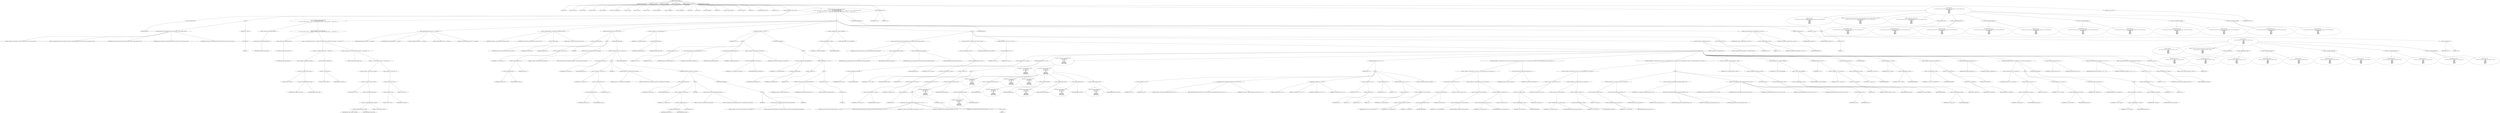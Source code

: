 digraph hostapd_notif_assoc {  
"1000122" [label = "(METHOD,hostapd_notif_assoc)" ]
"1000123" [label = "(PARAM,hostapd_data *hapd)" ]
"1000124" [label = "(PARAM,const u8 *addr)" ]
"1000125" [label = "(PARAM,const u8 *req_ies)" ]
"1000126" [label = "(PARAM,size_t req_ies_len)" ]
"1000127" [label = "(PARAM,int reassoc)" ]
"1000128" [label = "(BLOCK,,)" ]
"1000129" [label = "(LOCAL,v10: int)" ]
"1000130" [label = "(LOCAL,v12: const u8 *)" ]
"1000131" [label = "(LOCAL,v13: size_t)" ]
"1000132" [label = "(LOCAL,v14: sta_info *)" ]
"1000133" [label = "(LOCAL,v15: sta_info *)" ]
"1000134" [label = "(LOCAL,v16: wpa_state_machine *)" ]
"1000135" [label = "(LOCAL,v17: __int64)" ]
"1000136" [label = "(LOCAL,v18: __int64)" ]
"1000137" [label = "(LOCAL,v19: __int64)" ]
"1000138" [label = "(LOCAL,v20: unsigned int)" ]
"1000139" [label = "(LOCAL,v21: unsigned int)" ]
"1000140" [label = "(LOCAL,v22: unsigned int)" ]
"1000141" [label = "(LOCAL,v23: int)" ]
"1000142" [label = "(LOCAL,v24: int)" ]
"1000143" [label = "(LOCAL,v25: unsigned int)" ]
"1000144" [label = "(LOCAL,v26: u32)" ]
"1000145" [label = "(LOCAL,v27: wpa_state_machine *)" ]
"1000146" [label = "(LOCAL,v28: wpa_event)" ]
"1000147" [label = "(LOCAL,v29: u8 *)" ]
"1000148" [label = "(LOCAL,elems: ieee802_11_elems)" ]
"1000149" [label = "(LOCAL,eid: u8 [ 1112 ])" ]
"1000150" [label = "(CONTROL_STRUCTURE,if ( !addr ),if ( !addr ))" ]
"1000151" [label = "(<operator>.logicalNot,!addr)" ]
"1000152" [label = "(IDENTIFIER,addr,!addr)" ]
"1000153" [label = "(BLOCK,,)" ]
"1000154" [label = "(wpa_printf,wpa_printf(2, \"hostapd_notif_assoc: Skip event with no address\", req_ies, req_ies_len, reassoc))" ]
"1000155" [label = "(LITERAL,2,wpa_printf(2, \"hostapd_notif_assoc: Skip event with no address\", req_ies, req_ies_len, reassoc))" ]
"1000156" [label = "(LITERAL,\"hostapd_notif_assoc: Skip event with no address\",wpa_printf(2, \"hostapd_notif_assoc: Skip event with no address\", req_ies, req_ies_len, reassoc))" ]
"1000157" [label = "(IDENTIFIER,req_ies,wpa_printf(2, \"hostapd_notif_assoc: Skip event with no address\", req_ies, req_ies_len, reassoc))" ]
"1000158" [label = "(IDENTIFIER,req_ies_len,wpa_printf(2, \"hostapd_notif_assoc: Skip event with no address\", req_ies, req_ies_len, reassoc))" ]
"1000159" [label = "(IDENTIFIER,reassoc,wpa_printf(2, \"hostapd_notif_assoc: Skip event with no address\", req_ies, req_ies_len, reassoc))" ]
"1000160" [label = "(RETURN,return -1;,return -1;)" ]
"1000161" [label = "(<operator>.minus,-1)" ]
"1000162" [label = "(LITERAL,1,-1)" ]
"1000163" [label = "(CONTROL_STRUCTURE,if ( !is_multicast_ether_addr(addr)\n    && !is_zero_ether_addr_0(addr)\n    && *(_DWORD *)hapd->own_addr ^ *(_DWORD *)addr | (unsigned __int16)(*(_WORD *)&hapd->own_addr[4] ^ *((_WORD *)addr + 2)) ),if ( !is_multicast_ether_addr(addr)\n    && !is_zero_ether_addr_0(addr)\n    && *(_DWORD *)hapd->own_addr ^ *(_DWORD *)addr | (unsigned __int16)(*(_WORD *)&hapd->own_addr[4] ^ *((_WORD *)addr + 2)) ))" ]
"1000164" [label = "(<operator>.logicalAnd,!is_multicast_ether_addr(addr)\n    && !is_zero_ether_addr_0(addr)\n    && *(_DWORD *)hapd->own_addr ^ *(_DWORD *)addr | (unsigned __int16)(*(_WORD *)&hapd->own_addr[4] ^ *((_WORD *)addr + 2)))" ]
"1000165" [label = "(<operator>.logicalNot,!is_multicast_ether_addr(addr))" ]
"1000166" [label = "(is_multicast_ether_addr,is_multicast_ether_addr(addr))" ]
"1000167" [label = "(IDENTIFIER,addr,is_multicast_ether_addr(addr))" ]
"1000168" [label = "(<operator>.logicalAnd,!is_zero_ether_addr_0(addr)\n    && *(_DWORD *)hapd->own_addr ^ *(_DWORD *)addr | (unsigned __int16)(*(_WORD *)&hapd->own_addr[4] ^ *((_WORD *)addr + 2)))" ]
"1000169" [label = "(<operator>.logicalNot,!is_zero_ether_addr_0(addr))" ]
"1000170" [label = "(is_zero_ether_addr_0,is_zero_ether_addr_0(addr))" ]
"1000171" [label = "(IDENTIFIER,addr,is_zero_ether_addr_0(addr))" ]
"1000172" [label = "(<operator>.or,*(_DWORD *)hapd->own_addr ^ *(_DWORD *)addr | (unsigned __int16)(*(_WORD *)&hapd->own_addr[4] ^ *((_WORD *)addr + 2)))" ]
"1000173" [label = "(<operator>.or,*(_DWORD *)hapd->own_addr ^ *(_DWORD *)addr)" ]
"1000174" [label = "(<operator>.indirection,*(_DWORD *)hapd->own_addr)" ]
"1000175" [label = "(<operator>.cast,(_DWORD *)hapd->own_addr)" ]
"1000176" [label = "(UNKNOWN,_DWORD *,_DWORD *)" ]
"1000177" [label = "(<operator>.indirectFieldAccess,hapd->own_addr)" ]
"1000178" [label = "(IDENTIFIER,hapd,(_DWORD *)hapd->own_addr)" ]
"1000179" [label = "(FIELD_IDENTIFIER,own_addr,own_addr)" ]
"1000180" [label = "(<operator>.indirection,*(_DWORD *)addr)" ]
"1000181" [label = "(<operator>.cast,(_DWORD *)addr)" ]
"1000182" [label = "(UNKNOWN,_DWORD *,_DWORD *)" ]
"1000183" [label = "(IDENTIFIER,addr,(_DWORD *)addr)" ]
"1000184" [label = "(<operator>.cast,(unsigned __int16)(*(_WORD *)&hapd->own_addr[4] ^ *((_WORD *)addr + 2)))" ]
"1000185" [label = "(UNKNOWN,unsigned __int16,unsigned __int16)" ]
"1000186" [label = "(<operator>.or,*(_WORD *)&hapd->own_addr[4] ^ *((_WORD *)addr + 2))" ]
"1000187" [label = "(<operator>.indirection,*(_WORD *)&hapd->own_addr[4])" ]
"1000188" [label = "(<operator>.cast,(_WORD *)&hapd->own_addr[4])" ]
"1000189" [label = "(UNKNOWN,_WORD *,_WORD *)" ]
"1000190" [label = "(<operator>.addressOf,&hapd->own_addr[4])" ]
"1000191" [label = "(<operator>.indirectIndexAccess,hapd->own_addr[4])" ]
"1000192" [label = "(<operator>.indirectFieldAccess,hapd->own_addr)" ]
"1000193" [label = "(IDENTIFIER,hapd,(_WORD *)&hapd->own_addr[4])" ]
"1000194" [label = "(FIELD_IDENTIFIER,own_addr,own_addr)" ]
"1000195" [label = "(LITERAL,4,(_WORD *)&hapd->own_addr[4])" ]
"1000196" [label = "(<operator>.indirection,*((_WORD *)addr + 2))" ]
"1000197" [label = "(<operator>.addition,(_WORD *)addr + 2)" ]
"1000198" [label = "(<operator>.cast,(_WORD *)addr)" ]
"1000199" [label = "(UNKNOWN,_WORD *,_WORD *)" ]
"1000200" [label = "(IDENTIFIER,addr,(_WORD *)addr)" ]
"1000201" [label = "(LITERAL,2,(_WORD *)addr + 2)" ]
"1000202" [label = "(BLOCK,,)" ]
"1000203" [label = "(hostapd_logger,hostapd_logger(hapd, addr, 1u, 2, \"associated\"))" ]
"1000204" [label = "(IDENTIFIER,hapd,hostapd_logger(hapd, addr, 1u, 2, \"associated\"))" ]
"1000205" [label = "(IDENTIFIER,addr,hostapd_logger(hapd, addr, 1u, 2, \"associated\"))" ]
"1000206" [label = "(LITERAL,1u,hostapd_logger(hapd, addr, 1u, 2, \"associated\"))" ]
"1000207" [label = "(LITERAL,2,hostapd_logger(hapd, addr, 1u, 2, \"associated\"))" ]
"1000208" [label = "(LITERAL,\"associated\",hostapd_logger(hapd, addr, 1u, 2, \"associated\"))" ]
"1000209" [label = "(ieee802_11_parse_elems,ieee802_11_parse_elems(req_ies, req_ies_len, &elems, 0))" ]
"1000210" [label = "(IDENTIFIER,req_ies,ieee802_11_parse_elems(req_ies, req_ies_len, &elems, 0))" ]
"1000211" [label = "(IDENTIFIER,req_ies_len,ieee802_11_parse_elems(req_ies, req_ies_len, &elems, 0))" ]
"1000212" [label = "(<operator>.addressOf,&elems)" ]
"1000213" [label = "(IDENTIFIER,elems,ieee802_11_parse_elems(req_ies, req_ies_len, &elems, 0))" ]
"1000214" [label = "(LITERAL,0,ieee802_11_parse_elems(req_ies, req_ies_len, &elems, 0))" ]
"1000215" [label = "(CONTROL_STRUCTURE,if ( elems.wps_ie ),if ( elems.wps_ie ))" ]
"1000216" [label = "(<operator>.fieldAccess,elems.wps_ie)" ]
"1000217" [label = "(IDENTIFIER,elems,if ( elems.wps_ie ))" ]
"1000218" [label = "(FIELD_IDENTIFIER,wps_ie,wps_ie)" ]
"1000219" [label = "(BLOCK,,)" ]
"1000220" [label = "(<operator>.assignment,v12 = elems.wps_ie - 2)" ]
"1000221" [label = "(IDENTIFIER,v12,v12 = elems.wps_ie - 2)" ]
"1000222" [label = "(<operator>.subtraction,elems.wps_ie - 2)" ]
"1000223" [label = "(<operator>.fieldAccess,elems.wps_ie)" ]
"1000224" [label = "(IDENTIFIER,elems,elems.wps_ie - 2)" ]
"1000225" [label = "(FIELD_IDENTIFIER,wps_ie,wps_ie)" ]
"1000226" [label = "(LITERAL,2,elems.wps_ie - 2)" ]
"1000227" [label = "(IDENTIFIER,L,)" ]
"1000228" [label = "(wpa_printf,wpa_printf(2, \"STA included WPS IE in (Re)AssocReq\"))" ]
"1000229" [label = "(LITERAL,2,wpa_printf(2, \"STA included WPS IE in (Re)AssocReq\"))" ]
"1000230" [label = "(LITERAL,\"STA included WPS IE in (Re)AssocReq\",wpa_printf(2, \"STA included WPS IE in (Re)AssocReq\"))" ]
"1000231" [label = "(CONTROL_STRUCTURE,else,else)" ]
"1000232" [label = "(CONTROL_STRUCTURE,if ( elems.rsn_ie ),if ( elems.rsn_ie ))" ]
"1000233" [label = "(<operator>.fieldAccess,elems.rsn_ie)" ]
"1000234" [label = "(IDENTIFIER,elems,if ( elems.rsn_ie ))" ]
"1000235" [label = "(FIELD_IDENTIFIER,rsn_ie,rsn_ie)" ]
"1000236" [label = "(BLOCK,,)" ]
"1000237" [label = "(<operator>.assignment,v12 = elems.rsn_ie - 2)" ]
"1000238" [label = "(IDENTIFIER,v12,v12 = elems.rsn_ie - 2)" ]
"1000239" [label = "(<operator>.subtraction,elems.rsn_ie - 2)" ]
"1000240" [label = "(<operator>.fieldAccess,elems.rsn_ie)" ]
"1000241" [label = "(IDENTIFIER,elems,elems.rsn_ie - 2)" ]
"1000242" [label = "(FIELD_IDENTIFIER,rsn_ie,rsn_ie)" ]
"1000243" [label = "(LITERAL,2,elems.rsn_ie - 2)" ]
"1000244" [label = "(IDENTIFIER,L,)" ]
"1000245" [label = "(wpa_printf,wpa_printf(2, \"STA included RSN IE in (Re)AssocReq\"))" ]
"1000246" [label = "(LITERAL,2,wpa_printf(2, \"STA included RSN IE in (Re)AssocReq\"))" ]
"1000247" [label = "(LITERAL,\"STA included RSN IE in (Re)AssocReq\",wpa_printf(2, \"STA included RSN IE in (Re)AssocReq\"))" ]
"1000248" [label = "(CONTROL_STRUCTURE,else,else)" ]
"1000249" [label = "(CONTROL_STRUCTURE,if ( elems.wpa_ie ),if ( elems.wpa_ie ))" ]
"1000250" [label = "(<operator>.fieldAccess,elems.wpa_ie)" ]
"1000251" [label = "(IDENTIFIER,elems,if ( elems.wpa_ie ))" ]
"1000252" [label = "(FIELD_IDENTIFIER,wpa_ie,wpa_ie)" ]
"1000253" [label = "(BLOCK,,)" ]
"1000254" [label = "(<operator>.assignment,v12 = elems.wpa_ie - 2)" ]
"1000255" [label = "(IDENTIFIER,v12,v12 = elems.wpa_ie - 2)" ]
"1000256" [label = "(<operator>.subtraction,elems.wpa_ie - 2)" ]
"1000257" [label = "(<operator>.fieldAccess,elems.wpa_ie)" ]
"1000258" [label = "(IDENTIFIER,elems,elems.wpa_ie - 2)" ]
"1000259" [label = "(FIELD_IDENTIFIER,wpa_ie,wpa_ie)" ]
"1000260" [label = "(LITERAL,2,elems.wpa_ie - 2)" ]
"1000261" [label = "(IDENTIFIER,L,)" ]
"1000262" [label = "(wpa_printf,wpa_printf(2, \"STA included WPA IE in (Re)AssocReq\"))" ]
"1000263" [label = "(LITERAL,2,wpa_printf(2, \"STA included WPA IE in (Re)AssocReq\"))" ]
"1000264" [label = "(LITERAL,\"STA included WPA IE in (Re)AssocReq\",wpa_printf(2, \"STA included WPA IE in (Re)AssocReq\"))" ]
"1000265" [label = "(CONTROL_STRUCTURE,else,else)" ]
"1000266" [label = "(BLOCK,,)" ]
"1000267" [label = "(IDENTIFIER,L,)" ]
"1000268" [label = "(wpa_printf,wpa_printf(2, \"STA did not include WPS/RSN/WPA IE in (Re)AssocReq\"))" ]
"1000269" [label = "(LITERAL,2,wpa_printf(2, \"STA did not include WPS/RSN/WPA IE in (Re)AssocReq\"))" ]
"1000270" [label = "(LITERAL,\"STA did not include WPS/RSN/WPA IE in (Re)AssocReq\",wpa_printf(2, \"STA did not include WPS/RSN/WPA IE in (Re)AssocReq\"))" ]
"1000271" [label = "(IDENTIFIER,L,)" ]
"1000272" [label = "(<operator>.assignment,v14 = ap_get_sta(hapd, addr))" ]
"1000273" [label = "(IDENTIFIER,v14,v14 = ap_get_sta(hapd, addr))" ]
"1000274" [label = "(ap_get_sta,ap_get_sta(hapd, addr))" ]
"1000275" [label = "(IDENTIFIER,hapd,ap_get_sta(hapd, addr))" ]
"1000276" [label = "(IDENTIFIER,addr,ap_get_sta(hapd, addr))" ]
"1000277" [label = "(CONTROL_STRUCTURE,if ( v14 ),if ( v14 ))" ]
"1000278" [label = "(IDENTIFIER,v14,if ( v14 ))" ]
"1000279" [label = "(BLOCK,,)" ]
"1000280" [label = "(<operator>.assignment,v15 = v14)" ]
"1000281" [label = "(IDENTIFIER,v15,v15 = v14)" ]
"1000282" [label = "(IDENTIFIER,v14,v15 = v14)" ]
"1000283" [label = "(ap_sta_no_session_timeout,ap_sta_no_session_timeout(hapd, v14))" ]
"1000284" [label = "(IDENTIFIER,hapd,ap_sta_no_session_timeout(hapd, v14))" ]
"1000285" [label = "(IDENTIFIER,v14,ap_sta_no_session_timeout(hapd, v14))" ]
"1000286" [label = "(accounting_sta_stop,accounting_sta_stop(hapd, v15))" ]
"1000287" [label = "(IDENTIFIER,hapd,accounting_sta_stop(hapd, v15))" ]
"1000288" [label = "(IDENTIFIER,v15,accounting_sta_stop(hapd, v15))" ]
"1000289" [label = "(<operator>.assignment,v15->timeout_next = STA_NULLFUNC)" ]
"1000290" [label = "(<operator>.indirectFieldAccess,v15->timeout_next)" ]
"1000291" [label = "(IDENTIFIER,v15,v15->timeout_next = STA_NULLFUNC)" ]
"1000292" [label = "(FIELD_IDENTIFIER,timeout_next,timeout_next)" ]
"1000293" [label = "(IDENTIFIER,STA_NULLFUNC,v15->timeout_next = STA_NULLFUNC)" ]
"1000294" [label = "(CONTROL_STRUCTURE,else,else)" ]
"1000295" [label = "(BLOCK,,)" ]
"1000296" [label = "(<operator>.assignment,v15 = ap_sta_add(hapd, addr))" ]
"1000297" [label = "(IDENTIFIER,v15,v15 = ap_sta_add(hapd, addr))" ]
"1000298" [label = "(ap_sta_add,ap_sta_add(hapd, addr))" ]
"1000299" [label = "(IDENTIFIER,hapd,ap_sta_add(hapd, addr))" ]
"1000300" [label = "(IDENTIFIER,addr,ap_sta_add(hapd, addr))" ]
"1000301" [label = "(CONTROL_STRUCTURE,if ( !v15 ),if ( !v15 ))" ]
"1000302" [label = "(<operator>.logicalNot,!v15)" ]
"1000303" [label = "(IDENTIFIER,v15,!v15)" ]
"1000304" [label = "(BLOCK,,)" ]
"1000305" [label = "(hostapd_drv_sta_disassoc,hostapd_drv_sta_disassoc(hapd, addr, 5))" ]
"1000306" [label = "(IDENTIFIER,hapd,hostapd_drv_sta_disassoc(hapd, addr, 5))" ]
"1000307" [label = "(IDENTIFIER,addr,hostapd_drv_sta_disassoc(hapd, addr, 5))" ]
"1000308" [label = "(LITERAL,5,hostapd_drv_sta_disassoc(hapd, addr, 5))" ]
"1000309" [label = "(RETURN,return -1;,return -1;)" ]
"1000310" [label = "(<operator>.minus,-1)" ]
"1000311" [label = "(LITERAL,1,-1)" ]
"1000312" [label = "(<operators>.assignmentAnd,v15->flags &= 0xFFFECFFF)" ]
"1000313" [label = "(<operator>.indirectFieldAccess,v15->flags)" ]
"1000314" [label = "(IDENTIFIER,v15,v15->flags &= 0xFFFECFFF)" ]
"1000315" [label = "(FIELD_IDENTIFIER,flags,flags)" ]
"1000316" [label = "(LITERAL,0xFFFECFFF,v15->flags &= 0xFFFECFFF)" ]
"1000317" [label = "(BLOCK,,)" ]
"1000318" [label = "(ap_copy_sta_supp_op_classes,ap_copy_sta_supp_op_classes(v15, elems.supp_op_classes, elems.supp_op_classes_len))" ]
"1000319" [label = "(IDENTIFIER,v15,ap_copy_sta_supp_op_classes(v15, elems.supp_op_classes, elems.supp_op_classes_len))" ]
"1000320" [label = "(<operator>.fieldAccess,elems.supp_op_classes)" ]
"1000321" [label = "(IDENTIFIER,elems,ap_copy_sta_supp_op_classes(v15, elems.supp_op_classes, elems.supp_op_classes_len))" ]
"1000322" [label = "(FIELD_IDENTIFIER,supp_op_classes,supp_op_classes)" ]
"1000323" [label = "(<operator>.fieldAccess,elems.supp_op_classes_len)" ]
"1000324" [label = "(IDENTIFIER,elems,ap_copy_sta_supp_op_classes(v15, elems.supp_op_classes, elems.supp_op_classes_len))" ]
"1000325" [label = "(FIELD_IDENTIFIER,supp_op_classes_len,supp_op_classes_len)" ]
"1000326" [label = "(CONTROL_STRUCTURE,if ( !hapd->conf->wpa ),if ( !hapd->conf->wpa ))" ]
"1000327" [label = "(<operator>.logicalNot,!hapd->conf->wpa)" ]
"1000328" [label = "(<operator>.indirectFieldAccess,hapd->conf->wpa)" ]
"1000329" [label = "(<operator>.indirectFieldAccess,hapd->conf)" ]
"1000330" [label = "(IDENTIFIER,hapd,!hapd->conf->wpa)" ]
"1000331" [label = "(FIELD_IDENTIFIER,conf,conf)" ]
"1000332" [label = "(FIELD_IDENTIFIER,wpa,wpa)" ]
"1000333" [label = "(CONTROL_STRUCTURE,goto LABEL_42;,goto LABEL_42;)" ]
"1000334" [label = "(CONTROL_STRUCTURE,if ( v12 && v13 ),if ( v12 && v13 ))" ]
"1000335" [label = "(<operator>.logicalAnd,v12 && v13)" ]
"1000336" [label = "(IDENTIFIER,v12,v12 && v13)" ]
"1000337" [label = "(IDENTIFIER,v13,v12 && v13)" ]
"1000338" [label = "(BLOCK,,)" ]
"1000339" [label = "(<operator>.assignment,v16 = v15->wpa_sm)" ]
"1000340" [label = "(IDENTIFIER,v16,v16 = v15->wpa_sm)" ]
"1000341" [label = "(<operator>.indirectFieldAccess,v15->wpa_sm)" ]
"1000342" [label = "(IDENTIFIER,v15,v16 = v15->wpa_sm)" ]
"1000343" [label = "(FIELD_IDENTIFIER,wpa_sm,wpa_sm)" ]
"1000344" [label = "(CONTROL_STRUCTURE,if ( !v16 ),if ( !v16 ))" ]
"1000345" [label = "(<operator>.logicalNot,!v16)" ]
"1000346" [label = "(IDENTIFIER,v16,!v16)" ]
"1000347" [label = "(BLOCK,,)" ]
"1000348" [label = "(<operator>.assignment,v15->wpa_sm = v16)" ]
"1000349" [label = "(<operator>.indirectFieldAccess,v15->wpa_sm)" ]
"1000350" [label = "(IDENTIFIER,v15,v15->wpa_sm = v16)" ]
"1000351" [label = "(FIELD_IDENTIFIER,wpa_sm,wpa_sm)" ]
"1000352" [label = "(IDENTIFIER,v16,v15->wpa_sm = v16)" ]
"1000353" [label = "(CONTROL_STRUCTURE,if ( !v16 ),if ( !v16 ))" ]
"1000354" [label = "(<operator>.logicalNot,!v16)" ]
"1000355" [label = "(IDENTIFIER,v16,!v16)" ]
"1000356" [label = "(BLOCK,,)" ]
"1000357" [label = "(wpa_printf,wpa_printf(5, \"Failed to initialize WPA state machine\", v17, v18, v19))" ]
"1000358" [label = "(LITERAL,5,wpa_printf(5, \"Failed to initialize WPA state machine\", v17, v18, v19))" ]
"1000359" [label = "(LITERAL,\"Failed to initialize WPA state machine\",wpa_printf(5, \"Failed to initialize WPA state machine\", v17, v18, v19))" ]
"1000360" [label = "(IDENTIFIER,v17,wpa_printf(5, \"Failed to initialize WPA state machine\", v17, v18, v19))" ]
"1000361" [label = "(IDENTIFIER,v18,wpa_printf(5, \"Failed to initialize WPA state machine\", v17, v18, v19))" ]
"1000362" [label = "(IDENTIFIER,v19,wpa_printf(5, \"Failed to initialize WPA state machine\", v17, v18, v19))" ]
"1000363" [label = "(RETURN,return -1;,return -1;)" ]
"1000364" [label = "(<operator>.minus,-1)" ]
"1000365" [label = "(LITERAL,1,-1)" ]
"1000366" [label = "(<operator>.assignment,v20 = wpa_validate_wpa_ie(\n                hapd->wpa_auth,\n                v16,\n                hapd->iface->freq,\n                v12,\n                v13,\n                elems.mdie,\n                elems.mdie_len,\n                elems.owe_dh,\n                elems.owe_dh_len))" ]
"1000367" [label = "(IDENTIFIER,v20,v20 = wpa_validate_wpa_ie(\n                hapd->wpa_auth,\n                v16,\n                hapd->iface->freq,\n                v12,\n                v13,\n                elems.mdie,\n                elems.mdie_len,\n                elems.owe_dh,\n                elems.owe_dh_len))" ]
"1000368" [label = "(wpa_validate_wpa_ie,wpa_validate_wpa_ie(\n                hapd->wpa_auth,\n                v16,\n                hapd->iface->freq,\n                v12,\n                v13,\n                elems.mdie,\n                elems.mdie_len,\n                elems.owe_dh,\n                elems.owe_dh_len))" ]
"1000369" [label = "(<operator>.indirectFieldAccess,hapd->wpa_auth)" ]
"1000370" [label = "(IDENTIFIER,hapd,wpa_validate_wpa_ie(\n                hapd->wpa_auth,\n                v16,\n                hapd->iface->freq,\n                v12,\n                v13,\n                elems.mdie,\n                elems.mdie_len,\n                elems.owe_dh,\n                elems.owe_dh_len))" ]
"1000371" [label = "(FIELD_IDENTIFIER,wpa_auth,wpa_auth)" ]
"1000372" [label = "(IDENTIFIER,v16,wpa_validate_wpa_ie(\n                hapd->wpa_auth,\n                v16,\n                hapd->iface->freq,\n                v12,\n                v13,\n                elems.mdie,\n                elems.mdie_len,\n                elems.owe_dh,\n                elems.owe_dh_len))" ]
"1000373" [label = "(<operator>.indirectFieldAccess,hapd->iface->freq)" ]
"1000374" [label = "(<operator>.indirectFieldAccess,hapd->iface)" ]
"1000375" [label = "(IDENTIFIER,hapd,wpa_validate_wpa_ie(\n                hapd->wpa_auth,\n                v16,\n                hapd->iface->freq,\n                v12,\n                v13,\n                elems.mdie,\n                elems.mdie_len,\n                elems.owe_dh,\n                elems.owe_dh_len))" ]
"1000376" [label = "(FIELD_IDENTIFIER,iface,iface)" ]
"1000377" [label = "(FIELD_IDENTIFIER,freq,freq)" ]
"1000378" [label = "(IDENTIFIER,v12,wpa_validate_wpa_ie(\n                hapd->wpa_auth,\n                v16,\n                hapd->iface->freq,\n                v12,\n                v13,\n                elems.mdie,\n                elems.mdie_len,\n                elems.owe_dh,\n                elems.owe_dh_len))" ]
"1000379" [label = "(IDENTIFIER,v13,wpa_validate_wpa_ie(\n                hapd->wpa_auth,\n                v16,\n                hapd->iface->freq,\n                v12,\n                v13,\n                elems.mdie,\n                elems.mdie_len,\n                elems.owe_dh,\n                elems.owe_dh_len))" ]
"1000380" [label = "(<operator>.fieldAccess,elems.mdie)" ]
"1000381" [label = "(IDENTIFIER,elems,wpa_validate_wpa_ie(\n                hapd->wpa_auth,\n                v16,\n                hapd->iface->freq,\n                v12,\n                v13,\n                elems.mdie,\n                elems.mdie_len,\n                elems.owe_dh,\n                elems.owe_dh_len))" ]
"1000382" [label = "(FIELD_IDENTIFIER,mdie,mdie)" ]
"1000383" [label = "(<operator>.fieldAccess,elems.mdie_len)" ]
"1000384" [label = "(IDENTIFIER,elems,wpa_validate_wpa_ie(\n                hapd->wpa_auth,\n                v16,\n                hapd->iface->freq,\n                v12,\n                v13,\n                elems.mdie,\n                elems.mdie_len,\n                elems.owe_dh,\n                elems.owe_dh_len))" ]
"1000385" [label = "(FIELD_IDENTIFIER,mdie_len,mdie_len)" ]
"1000386" [label = "(<operator>.fieldAccess,elems.owe_dh)" ]
"1000387" [label = "(IDENTIFIER,elems,wpa_validate_wpa_ie(\n                hapd->wpa_auth,\n                v16,\n                hapd->iface->freq,\n                v12,\n                v13,\n                elems.mdie,\n                elems.mdie_len,\n                elems.owe_dh,\n                elems.owe_dh_len))" ]
"1000388" [label = "(FIELD_IDENTIFIER,owe_dh,owe_dh)" ]
"1000389" [label = "(<operator>.fieldAccess,elems.owe_dh_len)" ]
"1000390" [label = "(IDENTIFIER,elems,wpa_validate_wpa_ie(\n                hapd->wpa_auth,\n                v16,\n                hapd->iface->freq,\n                v12,\n                v13,\n                elems.mdie,\n                elems.mdie_len,\n                elems.owe_dh,\n                elems.owe_dh_len))" ]
"1000391" [label = "(FIELD_IDENTIFIER,owe_dh_len,owe_dh_len)" ]
"1000392" [label = "(CONTROL_STRUCTURE,if ( v20 ),if ( v20 ))" ]
"1000393" [label = "(IDENTIFIER,v20,if ( v20 ))" ]
"1000394" [label = "(BLOCK,,)" ]
"1000395" [label = "(<operator>.assignment,v21 = v20)" ]
"1000396" [label = "(IDENTIFIER,v21,v21 = v20)" ]
"1000397" [label = "(IDENTIFIER,v20,v21 = v20)" ]
"1000398" [label = "(wpa_printf,wpa_printf(2, \"WPA/RSN information element rejected? (res %u)\", v20))" ]
"1000399" [label = "(LITERAL,2,wpa_printf(2, \"WPA/RSN information element rejected? (res %u)\", v20))" ]
"1000400" [label = "(LITERAL,\"WPA/RSN information element rejected? (res %u)\",wpa_printf(2, \"WPA/RSN information element rejected? (res %u)\", v20))" ]
"1000401" [label = "(IDENTIFIER,v20,wpa_printf(2, \"WPA/RSN information element rejected? (res %u)\", v20))" ]
"1000402" [label = "(wpa_hexdump,wpa_hexdump(2, \"IE\", v12, v13))" ]
"1000403" [label = "(LITERAL,2,wpa_hexdump(2, \"IE\", v12, v13))" ]
"1000404" [label = "(LITERAL,\"IE\",wpa_hexdump(2, \"IE\", v12, v13))" ]
"1000405" [label = "(IDENTIFIER,v12,wpa_hexdump(2, \"IE\", v12, v13))" ]
"1000406" [label = "(IDENTIFIER,v13,wpa_hexdump(2, \"IE\", v12, v13))" ]
"1000407" [label = "(<operator>.assignment,v22 = v21 - 2)" ]
"1000408" [label = "(IDENTIFIER,v22,v22 = v21 - 2)" ]
"1000409" [label = "(<operator>.subtraction,v21 - 2)" ]
"1000410" [label = "(IDENTIFIER,v21,v21 - 2)" ]
"1000411" [label = "(LITERAL,2,v21 - 2)" ]
"1000412" [label = "(<operator>.assignment,v23 = 13)" ]
"1000413" [label = "(IDENTIFIER,v23,v23 = 13)" ]
"1000414" [label = "(LITERAL,13,v23 = 13)" ]
"1000415" [label = "(CONTROL_STRUCTURE,if ( v22 < 7 ),if ( v22 < 7 ))" ]
"1000416" [label = "(<operator>.lessThan,v22 < 7)" ]
"1000417" [label = "(IDENTIFIER,v22,v22 < 7)" ]
"1000418" [label = "(LITERAL,7,v22 < 7)" ]
"1000419" [label = "(<operator>.assignment,v23 = dword_47F730[v22])" ]
"1000420" [label = "(IDENTIFIER,v23,v23 = dword_47F730[v22])" ]
"1000421" [label = "(<operator>.indirectIndexAccess,dword_47F730[v22])" ]
"1000422" [label = "(IDENTIFIER,dword_47F730,v23 = dword_47F730[v22])" ]
"1000423" [label = "(IDENTIFIER,v22,v23 = dword_47F730[v22])" ]
"1000424" [label = "(CONTROL_STRUCTURE,goto LABEL_30;,goto LABEL_30;)" ]
"1000425" [label = "(CONTROL_STRUCTURE,if ( (v15->flags & 0x402) == 1026 && !v15->sa_query_timed_out && v15->sa_query_count > 0 ),if ( (v15->flags & 0x402) == 1026 && !v15->sa_query_timed_out && v15->sa_query_count > 0 ))" ]
"1000426" [label = "(<operator>.logicalAnd,(v15->flags & 0x402) == 1026 && !v15->sa_query_timed_out && v15->sa_query_count > 0)" ]
"1000427" [label = "(<operator>.equals,(v15->flags & 0x402) == 1026)" ]
"1000428" [label = "(<operator>.and,v15->flags & 0x402)" ]
"1000429" [label = "(<operator>.indirectFieldAccess,v15->flags)" ]
"1000430" [label = "(IDENTIFIER,v15,v15->flags & 0x402)" ]
"1000431" [label = "(FIELD_IDENTIFIER,flags,flags)" ]
"1000432" [label = "(LITERAL,0x402,v15->flags & 0x402)" ]
"1000433" [label = "(LITERAL,1026,(v15->flags & 0x402) == 1026)" ]
"1000434" [label = "(<operator>.logicalAnd,!v15->sa_query_timed_out && v15->sa_query_count > 0)" ]
"1000435" [label = "(<operator>.logicalNot,!v15->sa_query_timed_out)" ]
"1000436" [label = "(<operator>.indirectFieldAccess,v15->sa_query_timed_out)" ]
"1000437" [label = "(IDENTIFIER,v15,!v15->sa_query_timed_out)" ]
"1000438" [label = "(FIELD_IDENTIFIER,sa_query_timed_out,sa_query_timed_out)" ]
"1000439" [label = "(<operator>.greaterThan,v15->sa_query_count > 0)" ]
"1000440" [label = "(<operator>.indirectFieldAccess,v15->sa_query_count)" ]
"1000441" [label = "(IDENTIFIER,v15,v15->sa_query_count > 0)" ]
"1000442" [label = "(FIELD_IDENTIFIER,sa_query_count,sa_query_count)" ]
"1000443" [label = "(LITERAL,0,v15->sa_query_count > 0)" ]
"1000444" [label = "(ap_check_sa_query_timeout,ap_check_sa_query_timeout(hapd, v15))" ]
"1000445" [label = "(IDENTIFIER,hapd,ap_check_sa_query_timeout(hapd, v15))" ]
"1000446" [label = "(IDENTIFIER,v15,ap_check_sa_query_timeout(hapd, v15))" ]
"1000447" [label = "(CONTROL_STRUCTURE,if ( (v15->flags & 0x402) == 1026 && !v15->sa_query_timed_out && v15->auth_alg != 2 ),if ( (v15->flags & 0x402) == 1026 && !v15->sa_query_timed_out && v15->auth_alg != 2 ))" ]
"1000448" [label = "(<operator>.logicalAnd,(v15->flags & 0x402) == 1026 && !v15->sa_query_timed_out && v15->auth_alg != 2)" ]
"1000449" [label = "(<operator>.equals,(v15->flags & 0x402) == 1026)" ]
"1000450" [label = "(<operator>.and,v15->flags & 0x402)" ]
"1000451" [label = "(<operator>.indirectFieldAccess,v15->flags)" ]
"1000452" [label = "(IDENTIFIER,v15,v15->flags & 0x402)" ]
"1000453" [label = "(FIELD_IDENTIFIER,flags,flags)" ]
"1000454" [label = "(LITERAL,0x402,v15->flags & 0x402)" ]
"1000455" [label = "(LITERAL,1026,(v15->flags & 0x402) == 1026)" ]
"1000456" [label = "(<operator>.logicalAnd,!v15->sa_query_timed_out && v15->auth_alg != 2)" ]
"1000457" [label = "(<operator>.logicalNot,!v15->sa_query_timed_out)" ]
"1000458" [label = "(<operator>.indirectFieldAccess,v15->sa_query_timed_out)" ]
"1000459" [label = "(IDENTIFIER,v15,!v15->sa_query_timed_out)" ]
"1000460" [label = "(FIELD_IDENTIFIER,sa_query_timed_out,sa_query_timed_out)" ]
"1000461" [label = "(<operator>.notEquals,v15->auth_alg != 2)" ]
"1000462" [label = "(<operator>.indirectFieldAccess,v15->auth_alg)" ]
"1000463" [label = "(IDENTIFIER,v15,v15->auth_alg != 2)" ]
"1000464" [label = "(FIELD_IDENTIFIER,auth_alg,auth_alg)" ]
"1000465" [label = "(LITERAL,2,v15->auth_alg != 2)" ]
"1000466" [label = "(BLOCK,,)" ]
"1000467" [label = "(CONTROL_STRUCTURE,if ( !v15->sa_query_count ),if ( !v15->sa_query_count ))" ]
"1000468" [label = "(<operator>.logicalNot,!v15->sa_query_count)" ]
"1000469" [label = "(<operator>.indirectFieldAccess,v15->sa_query_count)" ]
"1000470" [label = "(IDENTIFIER,v15,!v15->sa_query_count)" ]
"1000471" [label = "(FIELD_IDENTIFIER,sa_query_count,sa_query_count)" ]
"1000472" [label = "(ap_sta_start_sa_query,ap_sta_start_sa_query(hapd, v15))" ]
"1000473" [label = "(IDENTIFIER,hapd,ap_sta_start_sa_query(hapd, v15))" ]
"1000474" [label = "(IDENTIFIER,v15,ap_sta_start_sa_query(hapd, v15))" ]
"1000475" [label = "(<operator>.assignment,v29 = hostapd_eid_assoc_comeback_time(hapd, v15, eid))" ]
"1000476" [label = "(IDENTIFIER,v29,v29 = hostapd_eid_assoc_comeback_time(hapd, v15, eid))" ]
"1000477" [label = "(hostapd_eid_assoc_comeback_time,hostapd_eid_assoc_comeback_time(hapd, v15, eid))" ]
"1000478" [label = "(IDENTIFIER,hapd,hostapd_eid_assoc_comeback_time(hapd, v15, eid))" ]
"1000479" [label = "(IDENTIFIER,v15,hostapd_eid_assoc_comeback_time(hapd, v15, eid))" ]
"1000480" [label = "(IDENTIFIER,eid,hostapd_eid_assoc_comeback_time(hapd, v15, eid))" ]
"1000481" [label = "(hostapd_sta_assoc,hostapd_sta_assoc(hapd, addr, reassoc, 0x1Eu, eid, v29 - eid))" ]
"1000482" [label = "(IDENTIFIER,hapd,hostapd_sta_assoc(hapd, addr, reassoc, 0x1Eu, eid, v29 - eid))" ]
"1000483" [label = "(IDENTIFIER,addr,hostapd_sta_assoc(hapd, addr, reassoc, 0x1Eu, eid, v29 - eid))" ]
"1000484" [label = "(IDENTIFIER,reassoc,hostapd_sta_assoc(hapd, addr, reassoc, 0x1Eu, eid, v29 - eid))" ]
"1000485" [label = "(LITERAL,0x1Eu,hostapd_sta_assoc(hapd, addr, reassoc, 0x1Eu, eid, v29 - eid))" ]
"1000486" [label = "(IDENTIFIER,eid,hostapd_sta_assoc(hapd, addr, reassoc, 0x1Eu, eid, v29 - eid))" ]
"1000487" [label = "(<operator>.subtraction,v29 - eid)" ]
"1000488" [label = "(IDENTIFIER,v29,v29 - eid)" ]
"1000489" [label = "(IDENTIFIER,eid,v29 - eid)" ]
"1000490" [label = "(RETURN,return 0;,return 0;)" ]
"1000491" [label = "(LITERAL,0,return 0;)" ]
"1000492" [label = "(<operator>.assignment,v24 = wpa_auth_uses_mfp(v15->wpa_sm))" ]
"1000493" [label = "(IDENTIFIER,v24,v24 = wpa_auth_uses_mfp(v15->wpa_sm))" ]
"1000494" [label = "(wpa_auth_uses_mfp,wpa_auth_uses_mfp(v15->wpa_sm))" ]
"1000495" [label = "(<operator>.indirectFieldAccess,v15->wpa_sm)" ]
"1000496" [label = "(IDENTIFIER,v15,wpa_auth_uses_mfp(v15->wpa_sm))" ]
"1000497" [label = "(FIELD_IDENTIFIER,wpa_sm,wpa_sm)" ]
"1000498" [label = "(<operator>.assignment,v25 = v15->flags & 0xFFFFFBFF)" ]
"1000499" [label = "(IDENTIFIER,v25,v25 = v15->flags & 0xFFFFFBFF)" ]
"1000500" [label = "(<operator>.and,v15->flags & 0xFFFFFBFF)" ]
"1000501" [label = "(<operator>.indirectFieldAccess,v15->flags)" ]
"1000502" [label = "(IDENTIFIER,v15,v15->flags & 0xFFFFFBFF)" ]
"1000503" [label = "(FIELD_IDENTIFIER,flags,flags)" ]
"1000504" [label = "(LITERAL,0xFFFFFBFF,v15->flags & 0xFFFFFBFF)" ]
"1000505" [label = "(CONTROL_STRUCTURE,if ( v24 ),if ( v24 ))" ]
"1000506" [label = "(IDENTIFIER,v24,if ( v24 ))" ]
"1000507" [label = "(<operator>.assignment,v25 = v15->flags | 0x400)" ]
"1000508" [label = "(IDENTIFIER,v25,v25 = v15->flags | 0x400)" ]
"1000509" [label = "(<operator>.or,v15->flags | 0x400)" ]
"1000510" [label = "(<operator>.indirectFieldAccess,v15->flags)" ]
"1000511" [label = "(IDENTIFIER,v15,v15->flags | 0x400)" ]
"1000512" [label = "(FIELD_IDENTIFIER,flags,flags)" ]
"1000513" [label = "(LITERAL,0x400,v15->flags | 0x400)" ]
"1000514" [label = "(<operator>.assignment,v15->flags = v25)" ]
"1000515" [label = "(<operator>.indirectFieldAccess,v15->flags)" ]
"1000516" [label = "(IDENTIFIER,v15,v15->flags = v25)" ]
"1000517" [label = "(FIELD_IDENTIFIER,flags,flags)" ]
"1000518" [label = "(IDENTIFIER,v25,v15->flags = v25)" ]
"1000519" [label = "(JUMP_TARGET,LABEL_42)" ]
"1000520" [label = "(<operator>.assignment,v26 = v15->flags)" ]
"1000521" [label = "(IDENTIFIER,v26,v26 = v15->flags)" ]
"1000522" [label = "(<operator>.indirectFieldAccess,v15->flags)" ]
"1000523" [label = "(IDENTIFIER,v15,v26 = v15->flags)" ]
"1000524" [label = "(FIELD_IDENTIFIER,flags,flags)" ]
"1000525" [label = "(<operator>.assignment,v15->flags = v26 & 0xFFF7FFFC | 3)" ]
"1000526" [label = "(<operator>.indirectFieldAccess,v15->flags)" ]
"1000527" [label = "(IDENTIFIER,v15,v15->flags = v26 & 0xFFF7FFFC | 3)" ]
"1000528" [label = "(FIELD_IDENTIFIER,flags,flags)" ]
"1000529" [label = "(<operator>.or,v26 & 0xFFF7FFFC | 3)" ]
"1000530" [label = "(<operator>.and,v26 & 0xFFF7FFFC)" ]
"1000531" [label = "(IDENTIFIER,v26,v26 & 0xFFF7FFFC)" ]
"1000532" [label = "(LITERAL,0xFFF7FFFC,v26 & 0xFFF7FFFC)" ]
"1000533" [label = "(LITERAL,3,v26 & 0xFFF7FFFC | 3)" ]
"1000534" [label = "(hostapd_set_sta_flags,hostapd_set_sta_flags(hapd, v15))" ]
"1000535" [label = "(IDENTIFIER,hapd,hostapd_set_sta_flags(hapd, v15))" ]
"1000536" [label = "(IDENTIFIER,v15,hostapd_set_sta_flags(hapd, v15))" ]
"1000537" [label = "(CONTROL_STRUCTURE,if ( reassoc && v15->auth_alg == 2 ),if ( reassoc && v15->auth_alg == 2 ))" ]
"1000538" [label = "(<operator>.logicalAnd,reassoc && v15->auth_alg == 2)" ]
"1000539" [label = "(IDENTIFIER,reassoc,reassoc && v15->auth_alg == 2)" ]
"1000540" [label = "(<operator>.equals,v15->auth_alg == 2)" ]
"1000541" [label = "(<operator>.indirectFieldAccess,v15->auth_alg)" ]
"1000542" [label = "(IDENTIFIER,v15,v15->auth_alg == 2)" ]
"1000543" [label = "(FIELD_IDENTIFIER,auth_alg,auth_alg)" ]
"1000544" [label = "(LITERAL,2,v15->auth_alg == 2)" ]
"1000545" [label = "(BLOCK,,)" ]
"1000546" [label = "(<operator>.assignment,v27 = v15->wpa_sm)" ]
"1000547" [label = "(IDENTIFIER,v27,v27 = v15->wpa_sm)" ]
"1000548" [label = "(<operator>.indirectFieldAccess,v15->wpa_sm)" ]
"1000549" [label = "(IDENTIFIER,v15,v27 = v15->wpa_sm)" ]
"1000550" [label = "(FIELD_IDENTIFIER,wpa_sm,wpa_sm)" ]
"1000551" [label = "(<operator>.assignment,v28 = WPA_ASSOC_FT)" ]
"1000552" [label = "(IDENTIFIER,v28,v28 = WPA_ASSOC_FT)" ]
"1000553" [label = "(IDENTIFIER,WPA_ASSOC_FT,v28 = WPA_ASSOC_FT)" ]
"1000554" [label = "(CONTROL_STRUCTURE,else,else)" ]
"1000555" [label = "(BLOCK,,)" ]
"1000556" [label = "(<operator>.assignment,v27 = v15->wpa_sm)" ]
"1000557" [label = "(IDENTIFIER,v27,v27 = v15->wpa_sm)" ]
"1000558" [label = "(<operator>.indirectFieldAccess,v15->wpa_sm)" ]
"1000559" [label = "(IDENTIFIER,v15,v27 = v15->wpa_sm)" ]
"1000560" [label = "(FIELD_IDENTIFIER,wpa_sm,wpa_sm)" ]
"1000561" [label = "(<operator>.assignment,v28 = WPA_ASSOC)" ]
"1000562" [label = "(IDENTIFIER,v28,v28 = WPA_ASSOC)" ]
"1000563" [label = "(IDENTIFIER,WPA_ASSOC,v28 = WPA_ASSOC)" ]
"1000564" [label = "(wpa_auth_sm_event,wpa_auth_sm_event(v27, v28))" ]
"1000565" [label = "(IDENTIFIER,v27,wpa_auth_sm_event(v27, v28))" ]
"1000566" [label = "(IDENTIFIER,v28,wpa_auth_sm_event(v27, v28))" ]
"1000567" [label = "(hostapd_new_assoc_sta,hostapd_new_assoc_sta(hapd, v15, (v26 >> 1) & 1))" ]
"1000568" [label = "(IDENTIFIER,hapd,hostapd_new_assoc_sta(hapd, v15, (v26 >> 1) & 1))" ]
"1000569" [label = "(IDENTIFIER,v15,hostapd_new_assoc_sta(hapd, v15, (v26 >> 1) & 1))" ]
"1000570" [label = "(<operator>.and,(v26 >> 1) & 1)" ]
"1000571" [label = "(<operator>.arithmeticShiftRight,v26 >> 1)" ]
"1000572" [label = "(IDENTIFIER,v26,v26 >> 1)" ]
"1000573" [label = "(LITERAL,1,v26 >> 1)" ]
"1000574" [label = "(LITERAL,1,(v26 >> 1) & 1)" ]
"1000575" [label = "(ieee802_1x_notify_port_enabled,ieee802_1x_notify_port_enabled(v15->eapol_sm, 1))" ]
"1000576" [label = "(<operator>.indirectFieldAccess,v15->eapol_sm)" ]
"1000577" [label = "(IDENTIFIER,v15,ieee802_1x_notify_port_enabled(v15->eapol_sm, 1))" ]
"1000578" [label = "(FIELD_IDENTIFIER,eapol_sm,eapol_sm)" ]
"1000579" [label = "(LITERAL,1,ieee802_1x_notify_port_enabled(v15->eapol_sm, 1))" ]
"1000580" [label = "(RETURN,return 0;,return 0;)" ]
"1000581" [label = "(LITERAL,0,return 0;)" ]
"1000582" [label = "(wpa_printf,wpa_printf(2, \"No WPA/RSN IE from STA\"))" ]
"1000583" [label = "(LITERAL,2,wpa_printf(2, \"No WPA/RSN IE from STA\"))" ]
"1000584" [label = "(LITERAL,\"No WPA/RSN IE from STA\",wpa_printf(2, \"No WPA/RSN IE from STA\"))" ]
"1000585" [label = "(<operator>.assignment,v23 = 13)" ]
"1000586" [label = "(IDENTIFIER,v23,v23 = 13)" ]
"1000587" [label = "(LITERAL,13,v23 = 13)" ]
"1000588" [label = "(JUMP_TARGET,LABEL_30)" ]
"1000589" [label = "(hostapd_drv_sta_disassoc,hostapd_drv_sta_disassoc(hapd, v15->addr, v23))" ]
"1000590" [label = "(IDENTIFIER,hapd,hostapd_drv_sta_disassoc(hapd, v15->addr, v23))" ]
"1000591" [label = "(<operator>.indirectFieldAccess,v15->addr)" ]
"1000592" [label = "(IDENTIFIER,v15,hostapd_drv_sta_disassoc(hapd, v15->addr, v23))" ]
"1000593" [label = "(FIELD_IDENTIFIER,addr,addr)" ]
"1000594" [label = "(IDENTIFIER,v23,hostapd_drv_sta_disassoc(hapd, v15->addr, v23))" ]
"1000595" [label = "(ap_free_sta,ap_free_sta(hapd, v15))" ]
"1000596" [label = "(IDENTIFIER,hapd,ap_free_sta(hapd, v15))" ]
"1000597" [label = "(IDENTIFIER,v15,ap_free_sta(hapd, v15))" ]
"1000598" [label = "(RETURN,return -1;,return -1;)" ]
"1000599" [label = "(<operator>.minus,-1)" ]
"1000600" [label = "(LITERAL,1,-1)" ]
"1000601" [label = "(CONTROL_STRUCTURE,else,else)" ]
"1000602" [label = "(BLOCK,,)" ]
"1000603" [label = "(wpa_printf,wpa_printf(\n        3,\n        \"STA %02x:%02x:%02x:%02x:%02x:%02x not allowed to connect\",\n        *addr,\n        addr[1],\n        addr[2],\n        addr[3],\n        addr[4],\n        addr[5]))" ]
"1000604" [label = "(LITERAL,3,wpa_printf(\n        3,\n        \"STA %02x:%02x:%02x:%02x:%02x:%02x not allowed to connect\",\n        *addr,\n        addr[1],\n        addr[2],\n        addr[3],\n        addr[4],\n        addr[5]))" ]
"1000605" [label = "(LITERAL,\"STA %02x:%02x:%02x:%02x:%02x:%02x not allowed to connect\",wpa_printf(\n        3,\n        \"STA %02x:%02x:%02x:%02x:%02x:%02x not allowed to connect\",\n        *addr,\n        addr[1],\n        addr[2],\n        addr[3],\n        addr[4],\n        addr[5]))" ]
"1000606" [label = "(<operator>.indirection,*addr)" ]
"1000607" [label = "(IDENTIFIER,addr,wpa_printf(\n        3,\n        \"STA %02x:%02x:%02x:%02x:%02x:%02x not allowed to connect\",\n        *addr,\n        addr[1],\n        addr[2],\n        addr[3],\n        addr[4],\n        addr[5]))" ]
"1000608" [label = "(<operator>.indirectIndexAccess,addr[1])" ]
"1000609" [label = "(IDENTIFIER,addr,wpa_printf(\n        3,\n        \"STA %02x:%02x:%02x:%02x:%02x:%02x not allowed to connect\",\n        *addr,\n        addr[1],\n        addr[2],\n        addr[3],\n        addr[4],\n        addr[5]))" ]
"1000610" [label = "(LITERAL,1,wpa_printf(\n        3,\n        \"STA %02x:%02x:%02x:%02x:%02x:%02x not allowed to connect\",\n        *addr,\n        addr[1],\n        addr[2],\n        addr[3],\n        addr[4],\n        addr[5]))" ]
"1000611" [label = "(<operator>.indirectIndexAccess,addr[2])" ]
"1000612" [label = "(IDENTIFIER,addr,wpa_printf(\n        3,\n        \"STA %02x:%02x:%02x:%02x:%02x:%02x not allowed to connect\",\n        *addr,\n        addr[1],\n        addr[2],\n        addr[3],\n        addr[4],\n        addr[5]))" ]
"1000613" [label = "(LITERAL,2,wpa_printf(\n        3,\n        \"STA %02x:%02x:%02x:%02x:%02x:%02x not allowed to connect\",\n        *addr,\n        addr[1],\n        addr[2],\n        addr[3],\n        addr[4],\n        addr[5]))" ]
"1000614" [label = "(<operator>.indirectIndexAccess,addr[3])" ]
"1000615" [label = "(IDENTIFIER,addr,wpa_printf(\n        3,\n        \"STA %02x:%02x:%02x:%02x:%02x:%02x not allowed to connect\",\n        *addr,\n        addr[1],\n        addr[2],\n        addr[3],\n        addr[4],\n        addr[5]))" ]
"1000616" [label = "(LITERAL,3,wpa_printf(\n        3,\n        \"STA %02x:%02x:%02x:%02x:%02x:%02x not allowed to connect\",\n        *addr,\n        addr[1],\n        addr[2],\n        addr[3],\n        addr[4],\n        addr[5]))" ]
"1000617" [label = "(<operator>.indirectIndexAccess,addr[4])" ]
"1000618" [label = "(IDENTIFIER,addr,wpa_printf(\n        3,\n        \"STA %02x:%02x:%02x:%02x:%02x:%02x not allowed to connect\",\n        *addr,\n        addr[1],\n        addr[2],\n        addr[3],\n        addr[4],\n        addr[5]))" ]
"1000619" [label = "(LITERAL,4,wpa_printf(\n        3,\n        \"STA %02x:%02x:%02x:%02x:%02x:%02x not allowed to connect\",\n        *addr,\n        addr[1],\n        addr[2],\n        addr[3],\n        addr[4],\n        addr[5]))" ]
"1000620" [label = "(<operator>.indirectIndexAccess,addr[5])" ]
"1000621" [label = "(IDENTIFIER,addr,wpa_printf(\n        3,\n        \"STA %02x:%02x:%02x:%02x:%02x:%02x not allowed to connect\",\n        *addr,\n        addr[1],\n        addr[2],\n        addr[3],\n        addr[4],\n        addr[5]))" ]
"1000622" [label = "(LITERAL,5,wpa_printf(\n        3,\n        \"STA %02x:%02x:%02x:%02x:%02x:%02x not allowed to connect\",\n        *addr,\n        addr[1],\n        addr[2],\n        addr[3],\n        addr[4],\n        addr[5]))" ]
"1000623" [label = "(<operator>.assignment,v23 = 1)" ]
"1000624" [label = "(IDENTIFIER,v23,v23 = 1)" ]
"1000625" [label = "(LITERAL,1,v23 = 1)" ]
"1000626" [label = "(<operator>.assignment,v10 = 0)" ]
"1000627" [label = "(IDENTIFIER,v10,v10 = 0)" ]
"1000628" [label = "(LITERAL,0,v10 = 0)" ]
"1000629" [label = "(wpa_printf,wpa_printf(\n    2,\n    \"%s: Invalid SA=%02x:%02x:%02x:%02x:%02x:%02x in received indication - ignore this indication silently\",\n    \"hostapd_notif_assoc\",\n    *addr,\n    addr[1],\n    addr[2],\n    addr[3],\n    addr[4],\n    addr[5]))" ]
"1000630" [label = "(LITERAL,2,wpa_printf(\n    2,\n    \"%s: Invalid SA=%02x:%02x:%02x:%02x:%02x:%02x in received indication - ignore this indication silently\",\n    \"hostapd_notif_assoc\",\n    *addr,\n    addr[1],\n    addr[2],\n    addr[3],\n    addr[4],\n    addr[5]))" ]
"1000631" [label = "(LITERAL,\"%s: Invalid SA=%02x:%02x:%02x:%02x:%02x:%02x in received indication - ignore this indication silently\",wpa_printf(\n    2,\n    \"%s: Invalid SA=%02x:%02x:%02x:%02x:%02x:%02x in received indication - ignore this indication silently\",\n    \"hostapd_notif_assoc\",\n    *addr,\n    addr[1],\n    addr[2],\n    addr[3],\n    addr[4],\n    addr[5]))" ]
"1000632" [label = "(LITERAL,\"hostapd_notif_assoc\",wpa_printf(\n    2,\n    \"%s: Invalid SA=%02x:%02x:%02x:%02x:%02x:%02x in received indication - ignore this indication silently\",\n    \"hostapd_notif_assoc\",\n    *addr,\n    addr[1],\n    addr[2],\n    addr[3],\n    addr[4],\n    addr[5]))" ]
"1000633" [label = "(<operator>.indirection,*addr)" ]
"1000634" [label = "(IDENTIFIER,addr,wpa_printf(\n    2,\n    \"%s: Invalid SA=%02x:%02x:%02x:%02x:%02x:%02x in received indication - ignore this indication silently\",\n    \"hostapd_notif_assoc\",\n    *addr,\n    addr[1],\n    addr[2],\n    addr[3],\n    addr[4],\n    addr[5]))" ]
"1000635" [label = "(<operator>.indirectIndexAccess,addr[1])" ]
"1000636" [label = "(IDENTIFIER,addr,wpa_printf(\n    2,\n    \"%s: Invalid SA=%02x:%02x:%02x:%02x:%02x:%02x in received indication - ignore this indication silently\",\n    \"hostapd_notif_assoc\",\n    *addr,\n    addr[1],\n    addr[2],\n    addr[3],\n    addr[4],\n    addr[5]))" ]
"1000637" [label = "(LITERAL,1,wpa_printf(\n    2,\n    \"%s: Invalid SA=%02x:%02x:%02x:%02x:%02x:%02x in received indication - ignore this indication silently\",\n    \"hostapd_notif_assoc\",\n    *addr,\n    addr[1],\n    addr[2],\n    addr[3],\n    addr[4],\n    addr[5]))" ]
"1000638" [label = "(<operator>.indirectIndexAccess,addr[2])" ]
"1000639" [label = "(IDENTIFIER,addr,wpa_printf(\n    2,\n    \"%s: Invalid SA=%02x:%02x:%02x:%02x:%02x:%02x in received indication - ignore this indication silently\",\n    \"hostapd_notif_assoc\",\n    *addr,\n    addr[1],\n    addr[2],\n    addr[3],\n    addr[4],\n    addr[5]))" ]
"1000640" [label = "(LITERAL,2,wpa_printf(\n    2,\n    \"%s: Invalid SA=%02x:%02x:%02x:%02x:%02x:%02x in received indication - ignore this indication silently\",\n    \"hostapd_notif_assoc\",\n    *addr,\n    addr[1],\n    addr[2],\n    addr[3],\n    addr[4],\n    addr[5]))" ]
"1000641" [label = "(<operator>.indirectIndexAccess,addr[3])" ]
"1000642" [label = "(IDENTIFIER,addr,wpa_printf(\n    2,\n    \"%s: Invalid SA=%02x:%02x:%02x:%02x:%02x:%02x in received indication - ignore this indication silently\",\n    \"hostapd_notif_assoc\",\n    *addr,\n    addr[1],\n    addr[2],\n    addr[3],\n    addr[4],\n    addr[5]))" ]
"1000643" [label = "(LITERAL,3,wpa_printf(\n    2,\n    \"%s: Invalid SA=%02x:%02x:%02x:%02x:%02x:%02x in received indication - ignore this indication silently\",\n    \"hostapd_notif_assoc\",\n    *addr,\n    addr[1],\n    addr[2],\n    addr[3],\n    addr[4],\n    addr[5]))" ]
"1000644" [label = "(<operator>.indirectIndexAccess,addr[4])" ]
"1000645" [label = "(IDENTIFIER,addr,wpa_printf(\n    2,\n    \"%s: Invalid SA=%02x:%02x:%02x:%02x:%02x:%02x in received indication - ignore this indication silently\",\n    \"hostapd_notif_assoc\",\n    *addr,\n    addr[1],\n    addr[2],\n    addr[3],\n    addr[4],\n    addr[5]))" ]
"1000646" [label = "(LITERAL,4,wpa_printf(\n    2,\n    \"%s: Invalid SA=%02x:%02x:%02x:%02x:%02x:%02x in received indication - ignore this indication silently\",\n    \"hostapd_notif_assoc\",\n    *addr,\n    addr[1],\n    addr[2],\n    addr[3],\n    addr[4],\n    addr[5]))" ]
"1000647" [label = "(<operator>.indirectIndexAccess,addr[5])" ]
"1000648" [label = "(IDENTIFIER,addr,wpa_printf(\n    2,\n    \"%s: Invalid SA=%02x:%02x:%02x:%02x:%02x:%02x in received indication - ignore this indication silently\",\n    \"hostapd_notif_assoc\",\n    *addr,\n    addr[1],\n    addr[2],\n    addr[3],\n    addr[4],\n    addr[5]))" ]
"1000649" [label = "(LITERAL,5,wpa_printf(\n    2,\n    \"%s: Invalid SA=%02x:%02x:%02x:%02x:%02x:%02x in received indication - ignore this indication silently\",\n    \"hostapd_notif_assoc\",\n    *addr,\n    addr[1],\n    addr[2],\n    addr[3],\n    addr[4],\n    addr[5]))" ]
"1000650" [label = "(RETURN,return v10;,return v10;)" ]
"1000651" [label = "(IDENTIFIER,v10,return v10;)" ]
"1000652" [label = "(METHOD_RETURN,int __fastcall)" ]
  "1000122" -> "1000123" 
  "1000122" -> "1000124" 
  "1000122" -> "1000125" 
  "1000122" -> "1000126" 
  "1000122" -> "1000127" 
  "1000122" -> "1000128" 
  "1000122" -> "1000652" 
  "1000128" -> "1000129" 
  "1000128" -> "1000130" 
  "1000128" -> "1000131" 
  "1000128" -> "1000132" 
  "1000128" -> "1000133" 
  "1000128" -> "1000134" 
  "1000128" -> "1000135" 
  "1000128" -> "1000136" 
  "1000128" -> "1000137" 
  "1000128" -> "1000138" 
  "1000128" -> "1000139" 
  "1000128" -> "1000140" 
  "1000128" -> "1000141" 
  "1000128" -> "1000142" 
  "1000128" -> "1000143" 
  "1000128" -> "1000144" 
  "1000128" -> "1000145" 
  "1000128" -> "1000146" 
  "1000128" -> "1000147" 
  "1000128" -> "1000148" 
  "1000128" -> "1000149" 
  "1000128" -> "1000150" 
  "1000128" -> "1000163" 
  "1000128" -> "1000626" 
  "1000128" -> "1000629" 
  "1000128" -> "1000650" 
  "1000150" -> "1000151" 
  "1000150" -> "1000153" 
  "1000151" -> "1000152" 
  "1000153" -> "1000154" 
  "1000153" -> "1000160" 
  "1000154" -> "1000155" 
  "1000154" -> "1000156" 
  "1000154" -> "1000157" 
  "1000154" -> "1000158" 
  "1000154" -> "1000159" 
  "1000160" -> "1000161" 
  "1000161" -> "1000162" 
  "1000163" -> "1000164" 
  "1000163" -> "1000202" 
  "1000163" -> "1000601" 
  "1000164" -> "1000165" 
  "1000164" -> "1000168" 
  "1000165" -> "1000166" 
  "1000166" -> "1000167" 
  "1000168" -> "1000169" 
  "1000168" -> "1000172" 
  "1000169" -> "1000170" 
  "1000170" -> "1000171" 
  "1000172" -> "1000173" 
  "1000172" -> "1000184" 
  "1000173" -> "1000174" 
  "1000173" -> "1000180" 
  "1000174" -> "1000175" 
  "1000175" -> "1000176" 
  "1000175" -> "1000177" 
  "1000177" -> "1000178" 
  "1000177" -> "1000179" 
  "1000180" -> "1000181" 
  "1000181" -> "1000182" 
  "1000181" -> "1000183" 
  "1000184" -> "1000185" 
  "1000184" -> "1000186" 
  "1000186" -> "1000187" 
  "1000186" -> "1000196" 
  "1000187" -> "1000188" 
  "1000188" -> "1000189" 
  "1000188" -> "1000190" 
  "1000190" -> "1000191" 
  "1000191" -> "1000192" 
  "1000191" -> "1000195" 
  "1000192" -> "1000193" 
  "1000192" -> "1000194" 
  "1000196" -> "1000197" 
  "1000197" -> "1000198" 
  "1000197" -> "1000201" 
  "1000198" -> "1000199" 
  "1000198" -> "1000200" 
  "1000202" -> "1000203" 
  "1000202" -> "1000209" 
  "1000202" -> "1000215" 
  "1000202" -> "1000272" 
  "1000202" -> "1000277" 
  "1000202" -> "1000312" 
  "1000202" -> "1000317" 
  "1000202" -> "1000588" 
  "1000202" -> "1000589" 
  "1000202" -> "1000595" 
  "1000202" -> "1000598" 
  "1000203" -> "1000204" 
  "1000203" -> "1000205" 
  "1000203" -> "1000206" 
  "1000203" -> "1000207" 
  "1000203" -> "1000208" 
  "1000209" -> "1000210" 
  "1000209" -> "1000211" 
  "1000209" -> "1000212" 
  "1000209" -> "1000214" 
  "1000212" -> "1000213" 
  "1000215" -> "1000216" 
  "1000215" -> "1000219" 
  "1000215" -> "1000231" 
  "1000216" -> "1000217" 
  "1000216" -> "1000218" 
  "1000219" -> "1000220" 
  "1000219" -> "1000227" 
  "1000219" -> "1000228" 
  "1000220" -> "1000221" 
  "1000220" -> "1000222" 
  "1000222" -> "1000223" 
  "1000222" -> "1000226" 
  "1000223" -> "1000224" 
  "1000223" -> "1000225" 
  "1000228" -> "1000229" 
  "1000228" -> "1000230" 
  "1000231" -> "1000232" 
  "1000232" -> "1000233" 
  "1000232" -> "1000236" 
  "1000232" -> "1000248" 
  "1000233" -> "1000234" 
  "1000233" -> "1000235" 
  "1000236" -> "1000237" 
  "1000236" -> "1000244" 
  "1000236" -> "1000245" 
  "1000237" -> "1000238" 
  "1000237" -> "1000239" 
  "1000239" -> "1000240" 
  "1000239" -> "1000243" 
  "1000240" -> "1000241" 
  "1000240" -> "1000242" 
  "1000245" -> "1000246" 
  "1000245" -> "1000247" 
  "1000248" -> "1000249" 
  "1000249" -> "1000250" 
  "1000249" -> "1000253" 
  "1000249" -> "1000265" 
  "1000250" -> "1000251" 
  "1000250" -> "1000252" 
  "1000253" -> "1000254" 
  "1000253" -> "1000261" 
  "1000253" -> "1000262" 
  "1000254" -> "1000255" 
  "1000254" -> "1000256" 
  "1000256" -> "1000257" 
  "1000256" -> "1000260" 
  "1000257" -> "1000258" 
  "1000257" -> "1000259" 
  "1000262" -> "1000263" 
  "1000262" -> "1000264" 
  "1000265" -> "1000266" 
  "1000266" -> "1000267" 
  "1000266" -> "1000268" 
  "1000266" -> "1000271" 
  "1000268" -> "1000269" 
  "1000268" -> "1000270" 
  "1000272" -> "1000273" 
  "1000272" -> "1000274" 
  "1000274" -> "1000275" 
  "1000274" -> "1000276" 
  "1000277" -> "1000278" 
  "1000277" -> "1000279" 
  "1000277" -> "1000294" 
  "1000279" -> "1000280" 
  "1000279" -> "1000283" 
  "1000279" -> "1000286" 
  "1000279" -> "1000289" 
  "1000280" -> "1000281" 
  "1000280" -> "1000282" 
  "1000283" -> "1000284" 
  "1000283" -> "1000285" 
  "1000286" -> "1000287" 
  "1000286" -> "1000288" 
  "1000289" -> "1000290" 
  "1000289" -> "1000293" 
  "1000290" -> "1000291" 
  "1000290" -> "1000292" 
  "1000294" -> "1000295" 
  "1000295" -> "1000296" 
  "1000295" -> "1000301" 
  "1000296" -> "1000297" 
  "1000296" -> "1000298" 
  "1000298" -> "1000299" 
  "1000298" -> "1000300" 
  "1000301" -> "1000302" 
  "1000301" -> "1000304" 
  "1000302" -> "1000303" 
  "1000304" -> "1000305" 
  "1000304" -> "1000309" 
  "1000305" -> "1000306" 
  "1000305" -> "1000307" 
  "1000305" -> "1000308" 
  "1000309" -> "1000310" 
  "1000310" -> "1000311" 
  "1000312" -> "1000313" 
  "1000312" -> "1000316" 
  "1000313" -> "1000314" 
  "1000313" -> "1000315" 
  "1000317" -> "1000318" 
  "1000317" -> "1000326" 
  "1000317" -> "1000334" 
  "1000317" -> "1000582" 
  "1000317" -> "1000585" 
  "1000318" -> "1000319" 
  "1000318" -> "1000320" 
  "1000318" -> "1000323" 
  "1000320" -> "1000321" 
  "1000320" -> "1000322" 
  "1000323" -> "1000324" 
  "1000323" -> "1000325" 
  "1000326" -> "1000327" 
  "1000326" -> "1000333" 
  "1000327" -> "1000328" 
  "1000328" -> "1000329" 
  "1000328" -> "1000332" 
  "1000329" -> "1000330" 
  "1000329" -> "1000331" 
  "1000334" -> "1000335" 
  "1000334" -> "1000338" 
  "1000335" -> "1000336" 
  "1000335" -> "1000337" 
  "1000338" -> "1000339" 
  "1000338" -> "1000344" 
  "1000338" -> "1000366" 
  "1000338" -> "1000392" 
  "1000338" -> "1000425" 
  "1000338" -> "1000447" 
  "1000338" -> "1000492" 
  "1000338" -> "1000498" 
  "1000338" -> "1000505" 
  "1000338" -> "1000514" 
  "1000338" -> "1000519" 
  "1000338" -> "1000520" 
  "1000338" -> "1000525" 
  "1000338" -> "1000534" 
  "1000338" -> "1000537" 
  "1000338" -> "1000564" 
  "1000338" -> "1000567" 
  "1000338" -> "1000575" 
  "1000338" -> "1000580" 
  "1000339" -> "1000340" 
  "1000339" -> "1000341" 
  "1000341" -> "1000342" 
  "1000341" -> "1000343" 
  "1000344" -> "1000345" 
  "1000344" -> "1000347" 
  "1000345" -> "1000346" 
  "1000347" -> "1000348" 
  "1000347" -> "1000353" 
  "1000348" -> "1000349" 
  "1000348" -> "1000352" 
  "1000349" -> "1000350" 
  "1000349" -> "1000351" 
  "1000353" -> "1000354" 
  "1000353" -> "1000356" 
  "1000354" -> "1000355" 
  "1000356" -> "1000357" 
  "1000356" -> "1000363" 
  "1000357" -> "1000358" 
  "1000357" -> "1000359" 
  "1000357" -> "1000360" 
  "1000357" -> "1000361" 
  "1000357" -> "1000362" 
  "1000363" -> "1000364" 
  "1000364" -> "1000365" 
  "1000366" -> "1000367" 
  "1000366" -> "1000368" 
  "1000368" -> "1000369" 
  "1000368" -> "1000372" 
  "1000368" -> "1000373" 
  "1000368" -> "1000378" 
  "1000368" -> "1000379" 
  "1000368" -> "1000380" 
  "1000368" -> "1000383" 
  "1000368" -> "1000386" 
  "1000368" -> "1000389" 
  "1000369" -> "1000370" 
  "1000369" -> "1000371" 
  "1000373" -> "1000374" 
  "1000373" -> "1000377" 
  "1000374" -> "1000375" 
  "1000374" -> "1000376" 
  "1000380" -> "1000381" 
  "1000380" -> "1000382" 
  "1000383" -> "1000384" 
  "1000383" -> "1000385" 
  "1000386" -> "1000387" 
  "1000386" -> "1000388" 
  "1000389" -> "1000390" 
  "1000389" -> "1000391" 
  "1000392" -> "1000393" 
  "1000392" -> "1000394" 
  "1000394" -> "1000395" 
  "1000394" -> "1000398" 
  "1000394" -> "1000402" 
  "1000394" -> "1000407" 
  "1000394" -> "1000412" 
  "1000394" -> "1000415" 
  "1000394" -> "1000424" 
  "1000395" -> "1000396" 
  "1000395" -> "1000397" 
  "1000398" -> "1000399" 
  "1000398" -> "1000400" 
  "1000398" -> "1000401" 
  "1000402" -> "1000403" 
  "1000402" -> "1000404" 
  "1000402" -> "1000405" 
  "1000402" -> "1000406" 
  "1000407" -> "1000408" 
  "1000407" -> "1000409" 
  "1000409" -> "1000410" 
  "1000409" -> "1000411" 
  "1000412" -> "1000413" 
  "1000412" -> "1000414" 
  "1000415" -> "1000416" 
  "1000415" -> "1000419" 
  "1000416" -> "1000417" 
  "1000416" -> "1000418" 
  "1000419" -> "1000420" 
  "1000419" -> "1000421" 
  "1000421" -> "1000422" 
  "1000421" -> "1000423" 
  "1000425" -> "1000426" 
  "1000425" -> "1000444" 
  "1000426" -> "1000427" 
  "1000426" -> "1000434" 
  "1000427" -> "1000428" 
  "1000427" -> "1000433" 
  "1000428" -> "1000429" 
  "1000428" -> "1000432" 
  "1000429" -> "1000430" 
  "1000429" -> "1000431" 
  "1000434" -> "1000435" 
  "1000434" -> "1000439" 
  "1000435" -> "1000436" 
  "1000436" -> "1000437" 
  "1000436" -> "1000438" 
  "1000439" -> "1000440" 
  "1000439" -> "1000443" 
  "1000440" -> "1000441" 
  "1000440" -> "1000442" 
  "1000444" -> "1000445" 
  "1000444" -> "1000446" 
  "1000447" -> "1000448" 
  "1000447" -> "1000466" 
  "1000448" -> "1000449" 
  "1000448" -> "1000456" 
  "1000449" -> "1000450" 
  "1000449" -> "1000455" 
  "1000450" -> "1000451" 
  "1000450" -> "1000454" 
  "1000451" -> "1000452" 
  "1000451" -> "1000453" 
  "1000456" -> "1000457" 
  "1000456" -> "1000461" 
  "1000457" -> "1000458" 
  "1000458" -> "1000459" 
  "1000458" -> "1000460" 
  "1000461" -> "1000462" 
  "1000461" -> "1000465" 
  "1000462" -> "1000463" 
  "1000462" -> "1000464" 
  "1000466" -> "1000467" 
  "1000466" -> "1000475" 
  "1000466" -> "1000481" 
  "1000466" -> "1000490" 
  "1000467" -> "1000468" 
  "1000467" -> "1000472" 
  "1000468" -> "1000469" 
  "1000469" -> "1000470" 
  "1000469" -> "1000471" 
  "1000472" -> "1000473" 
  "1000472" -> "1000474" 
  "1000475" -> "1000476" 
  "1000475" -> "1000477" 
  "1000477" -> "1000478" 
  "1000477" -> "1000479" 
  "1000477" -> "1000480" 
  "1000481" -> "1000482" 
  "1000481" -> "1000483" 
  "1000481" -> "1000484" 
  "1000481" -> "1000485" 
  "1000481" -> "1000486" 
  "1000481" -> "1000487" 
  "1000487" -> "1000488" 
  "1000487" -> "1000489" 
  "1000490" -> "1000491" 
  "1000492" -> "1000493" 
  "1000492" -> "1000494" 
  "1000494" -> "1000495" 
  "1000495" -> "1000496" 
  "1000495" -> "1000497" 
  "1000498" -> "1000499" 
  "1000498" -> "1000500" 
  "1000500" -> "1000501" 
  "1000500" -> "1000504" 
  "1000501" -> "1000502" 
  "1000501" -> "1000503" 
  "1000505" -> "1000506" 
  "1000505" -> "1000507" 
  "1000507" -> "1000508" 
  "1000507" -> "1000509" 
  "1000509" -> "1000510" 
  "1000509" -> "1000513" 
  "1000510" -> "1000511" 
  "1000510" -> "1000512" 
  "1000514" -> "1000515" 
  "1000514" -> "1000518" 
  "1000515" -> "1000516" 
  "1000515" -> "1000517" 
  "1000520" -> "1000521" 
  "1000520" -> "1000522" 
  "1000522" -> "1000523" 
  "1000522" -> "1000524" 
  "1000525" -> "1000526" 
  "1000525" -> "1000529" 
  "1000526" -> "1000527" 
  "1000526" -> "1000528" 
  "1000529" -> "1000530" 
  "1000529" -> "1000533" 
  "1000530" -> "1000531" 
  "1000530" -> "1000532" 
  "1000534" -> "1000535" 
  "1000534" -> "1000536" 
  "1000537" -> "1000538" 
  "1000537" -> "1000545" 
  "1000537" -> "1000554" 
  "1000538" -> "1000539" 
  "1000538" -> "1000540" 
  "1000540" -> "1000541" 
  "1000540" -> "1000544" 
  "1000541" -> "1000542" 
  "1000541" -> "1000543" 
  "1000545" -> "1000546" 
  "1000545" -> "1000551" 
  "1000546" -> "1000547" 
  "1000546" -> "1000548" 
  "1000548" -> "1000549" 
  "1000548" -> "1000550" 
  "1000551" -> "1000552" 
  "1000551" -> "1000553" 
  "1000554" -> "1000555" 
  "1000555" -> "1000556" 
  "1000555" -> "1000561" 
  "1000556" -> "1000557" 
  "1000556" -> "1000558" 
  "1000558" -> "1000559" 
  "1000558" -> "1000560" 
  "1000561" -> "1000562" 
  "1000561" -> "1000563" 
  "1000564" -> "1000565" 
  "1000564" -> "1000566" 
  "1000567" -> "1000568" 
  "1000567" -> "1000569" 
  "1000567" -> "1000570" 
  "1000570" -> "1000571" 
  "1000570" -> "1000574" 
  "1000571" -> "1000572" 
  "1000571" -> "1000573" 
  "1000575" -> "1000576" 
  "1000575" -> "1000579" 
  "1000576" -> "1000577" 
  "1000576" -> "1000578" 
  "1000580" -> "1000581" 
  "1000582" -> "1000583" 
  "1000582" -> "1000584" 
  "1000585" -> "1000586" 
  "1000585" -> "1000587" 
  "1000589" -> "1000590" 
  "1000589" -> "1000591" 
  "1000589" -> "1000594" 
  "1000591" -> "1000592" 
  "1000591" -> "1000593" 
  "1000595" -> "1000596" 
  "1000595" -> "1000597" 
  "1000598" -> "1000599" 
  "1000599" -> "1000600" 
  "1000601" -> "1000602" 
  "1000602" -> "1000603" 
  "1000602" -> "1000623" 
  "1000603" -> "1000604" 
  "1000603" -> "1000605" 
  "1000603" -> "1000606" 
  "1000603" -> "1000608" 
  "1000603" -> "1000611" 
  "1000603" -> "1000614" 
  "1000603" -> "1000617" 
  "1000603" -> "1000620" 
  "1000606" -> "1000607" 
  "1000608" -> "1000609" 
  "1000608" -> "1000610" 
  "1000611" -> "1000612" 
  "1000611" -> "1000613" 
  "1000614" -> "1000615" 
  "1000614" -> "1000616" 
  "1000617" -> "1000618" 
  "1000617" -> "1000619" 
  "1000620" -> "1000621" 
  "1000620" -> "1000622" 
  "1000623" -> "1000624" 
  "1000623" -> "1000625" 
  "1000626" -> "1000627" 
  "1000626" -> "1000628" 
  "1000629" -> "1000630" 
  "1000629" -> "1000631" 
  "1000629" -> "1000632" 
  "1000629" -> "1000633" 
  "1000629" -> "1000635" 
  "1000629" -> "1000638" 
  "1000629" -> "1000641" 
  "1000629" -> "1000644" 
  "1000629" -> "1000647" 
  "1000633" -> "1000634" 
  "1000635" -> "1000636" 
  "1000635" -> "1000637" 
  "1000638" -> "1000639" 
  "1000638" -> "1000640" 
  "1000641" -> "1000642" 
  "1000641" -> "1000643" 
  "1000644" -> "1000645" 
  "1000644" -> "1000646" 
  "1000647" -> "1000648" 
  "1000647" -> "1000649" 
  "1000650" -> "1000651" 
}
